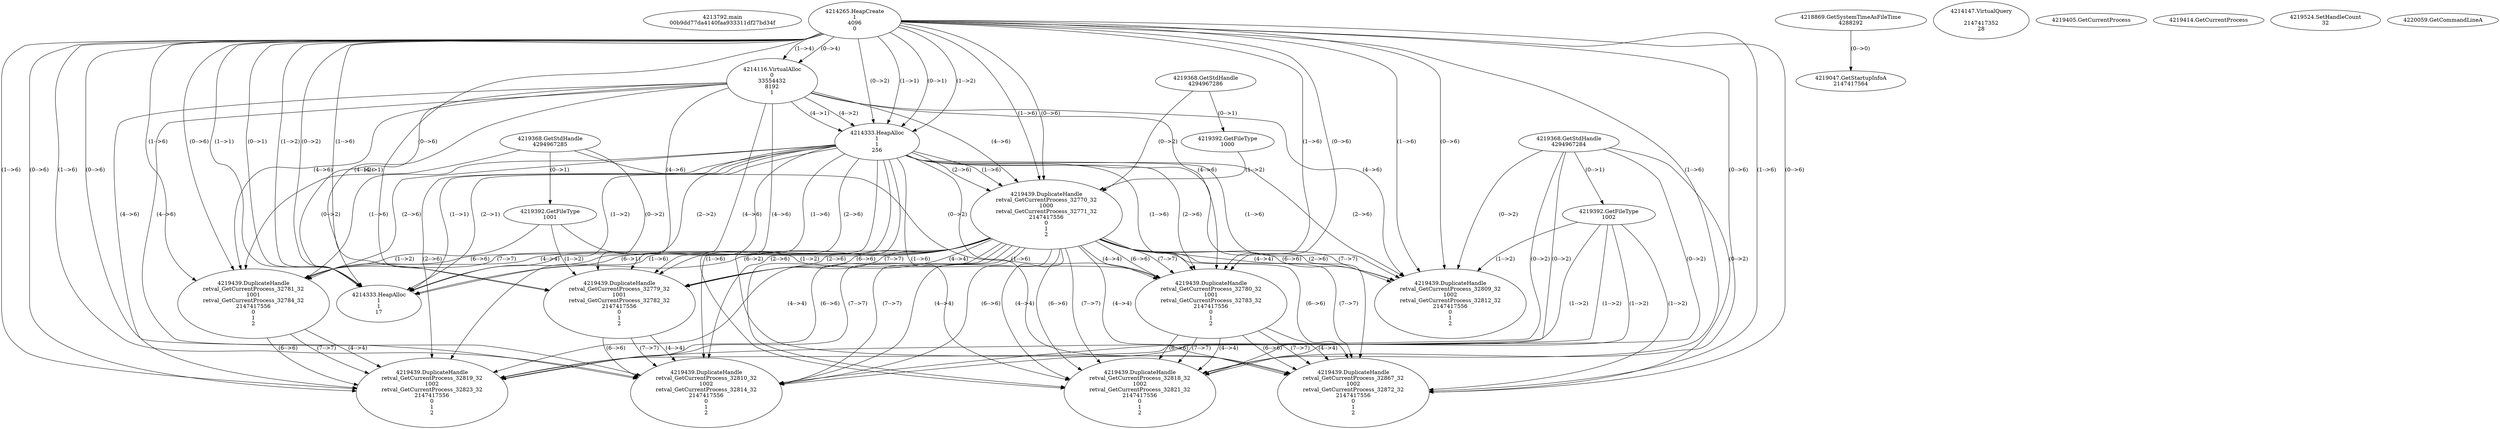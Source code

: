 // Global SCDG with merge call
digraph {
	0 [label="4213792.main
00b9dd77da4140faa933311df27bd34f"]
	1 [label="4214265.HeapCreate
1
4096
0"]
	2 [label="4218869.GetSystemTimeAsFileTime
4288292"]
	3 [label="4214116.VirtualAlloc
0
33554432
8192
1"]
	1 -> 3 [label="(1-->4)"]
	1 -> 3 [label="(0-->4)"]
	4 [label="4214147.VirtualQuery

2147417352
28"]
	5 [label="4214333.HeapAlloc
1
1
256"]
	1 -> 5 [label="(1-->1)"]
	1 -> 5 [label="(0-->1)"]
	3 -> 5 [label="(4-->1)"]
	1 -> 5 [label="(1-->2)"]
	1 -> 5 [label="(0-->2)"]
	3 -> 5 [label="(4-->2)"]
	6 [label="4219047.GetStartupInfoA
2147417564"]
	2 -> 6 [label="(0-->0)"]
	7 [label="4219368.GetStdHandle
4294967286"]
	8 [label="4219392.GetFileType
1000"]
	7 -> 8 [label="(0-->1)"]
	9 [label="4219405.GetCurrentProcess
"]
	10 [label="4219414.GetCurrentProcess
"]
	11 [label="4219439.DuplicateHandle
retval_GetCurrentProcess_32770_32
1000
retval_GetCurrentProcess_32771_32
2147417556
0
1
2"]
	7 -> 11 [label="(0-->2)"]
	8 -> 11 [label="(1-->2)"]
	1 -> 11 [label="(1-->6)"]
	1 -> 11 [label="(0-->6)"]
	3 -> 11 [label="(4-->6)"]
	5 -> 11 [label="(1-->6)"]
	5 -> 11 [label="(2-->6)"]
	12 [label="4219368.GetStdHandle
4294967285"]
	13 [label="4219392.GetFileType
1001"]
	12 -> 13 [label="(0-->1)"]
	14 [label="4219368.GetStdHandle
4294967284"]
	15 [label="4219392.GetFileType
1002"]
	14 -> 15 [label="(0-->1)"]
	16 [label="4219524.SetHandleCount
32"]
	17 [label="4220059.GetCommandLineA
"]
	18 [label="4214333.HeapAlloc
1
1
17"]
	1 -> 18 [label="(1-->1)"]
	1 -> 18 [label="(0-->1)"]
	3 -> 18 [label="(4-->1)"]
	5 -> 18 [label="(1-->1)"]
	5 -> 18 [label="(2-->1)"]
	11 -> 18 [label="(6-->1)"]
	1 -> 18 [label="(1-->2)"]
	1 -> 18 [label="(0-->2)"]
	3 -> 18 [label="(4-->2)"]
	5 -> 18 [label="(1-->2)"]
	5 -> 18 [label="(2-->2)"]
	11 -> 18 [label="(6-->2)"]
	19 [label="4219439.DuplicateHandle
retval_GetCurrentProcess_32809_32
1002
retval_GetCurrentProcess_32812_32
2147417556
0
1
2"]
	14 -> 19 [label="(0-->2)"]
	15 -> 19 [label="(1-->2)"]
	11 -> 19 [label="(4-->4)"]
	1 -> 19 [label="(1-->6)"]
	1 -> 19 [label="(0-->6)"]
	3 -> 19 [label="(4-->6)"]
	5 -> 19 [label="(1-->6)"]
	5 -> 19 [label="(2-->6)"]
	11 -> 19 [label="(6-->6)"]
	11 -> 19 [label="(7-->7)"]
	20 [label="4219439.DuplicateHandle
retval_GetCurrentProcess_32779_32
1001
retval_GetCurrentProcess_32782_32
2147417556
0
1
2"]
	12 -> 20 [label="(0-->2)"]
	13 -> 20 [label="(1-->2)"]
	11 -> 20 [label="(4-->4)"]
	1 -> 20 [label="(1-->6)"]
	1 -> 20 [label="(0-->6)"]
	3 -> 20 [label="(4-->6)"]
	5 -> 20 [label="(1-->6)"]
	5 -> 20 [label="(2-->6)"]
	11 -> 20 [label="(6-->6)"]
	11 -> 20 [label="(7-->7)"]
	21 [label="4219439.DuplicateHandle
retval_GetCurrentProcess_32810_32
1002
retval_GetCurrentProcess_32814_32
2147417556
0
1
2"]
	14 -> 21 [label="(0-->2)"]
	15 -> 21 [label="(1-->2)"]
	11 -> 21 [label="(4-->4)"]
	20 -> 21 [label="(4-->4)"]
	1 -> 21 [label="(1-->6)"]
	1 -> 21 [label="(0-->6)"]
	3 -> 21 [label="(4-->6)"]
	5 -> 21 [label="(1-->6)"]
	5 -> 21 [label="(2-->6)"]
	11 -> 21 [label="(6-->6)"]
	20 -> 21 [label="(6-->6)"]
	11 -> 21 [label="(7-->7)"]
	20 -> 21 [label="(7-->7)"]
	22 [label="4219439.DuplicateHandle
retval_GetCurrentProcess_32780_32
1001
retval_GetCurrentProcess_32783_32
2147417556
0
1
2"]
	12 -> 22 [label="(0-->2)"]
	13 -> 22 [label="(1-->2)"]
	11 -> 22 [label="(4-->4)"]
	1 -> 22 [label="(1-->6)"]
	1 -> 22 [label="(0-->6)"]
	3 -> 22 [label="(4-->6)"]
	5 -> 22 [label="(1-->6)"]
	5 -> 22 [label="(2-->6)"]
	11 -> 22 [label="(6-->6)"]
	11 -> 22 [label="(7-->7)"]
	23 [label="4219439.DuplicateHandle
retval_GetCurrentProcess_32818_32
1002
retval_GetCurrentProcess_32821_32
2147417556
0
1
2"]
	14 -> 23 [label="(0-->2)"]
	15 -> 23 [label="(1-->2)"]
	11 -> 23 [label="(4-->4)"]
	22 -> 23 [label="(4-->4)"]
	1 -> 23 [label="(1-->6)"]
	1 -> 23 [label="(0-->6)"]
	3 -> 23 [label="(4-->6)"]
	5 -> 23 [label="(1-->6)"]
	5 -> 23 [label="(2-->6)"]
	11 -> 23 [label="(6-->6)"]
	22 -> 23 [label="(6-->6)"]
	11 -> 23 [label="(7-->7)"]
	22 -> 23 [label="(7-->7)"]
	24 [label="4219439.DuplicateHandle
retval_GetCurrentProcess_32781_32
1001
retval_GetCurrentProcess_32784_32
2147417556
0
1
2"]
	12 -> 24 [label="(0-->2)"]
	13 -> 24 [label="(1-->2)"]
	11 -> 24 [label="(4-->4)"]
	1 -> 24 [label="(1-->6)"]
	1 -> 24 [label="(0-->6)"]
	3 -> 24 [label="(4-->6)"]
	5 -> 24 [label="(1-->6)"]
	5 -> 24 [label="(2-->6)"]
	11 -> 24 [label="(6-->6)"]
	11 -> 24 [label="(7-->7)"]
	25 [label="4219439.DuplicateHandle
retval_GetCurrentProcess_32819_32
1002
retval_GetCurrentProcess_32823_32
2147417556
0
1
2"]
	14 -> 25 [label="(0-->2)"]
	15 -> 25 [label="(1-->2)"]
	11 -> 25 [label="(4-->4)"]
	24 -> 25 [label="(4-->4)"]
	1 -> 25 [label="(1-->6)"]
	1 -> 25 [label="(0-->6)"]
	3 -> 25 [label="(4-->6)"]
	5 -> 25 [label="(1-->6)"]
	5 -> 25 [label="(2-->6)"]
	11 -> 25 [label="(6-->6)"]
	24 -> 25 [label="(6-->6)"]
	11 -> 25 [label="(7-->7)"]
	24 -> 25 [label="(7-->7)"]
	26 [label="4219439.DuplicateHandle
retval_GetCurrentProcess_32867_32
1002
retval_GetCurrentProcess_32872_32
2147417556
0
1
2"]
	14 -> 26 [label="(0-->2)"]
	15 -> 26 [label="(1-->2)"]
	11 -> 26 [label="(4-->4)"]
	22 -> 26 [label="(4-->4)"]
	1 -> 26 [label="(1-->6)"]
	1 -> 26 [label="(0-->6)"]
	3 -> 26 [label="(4-->6)"]
	5 -> 26 [label="(1-->6)"]
	5 -> 26 [label="(2-->6)"]
	11 -> 26 [label="(6-->6)"]
	22 -> 26 [label="(6-->6)"]
	11 -> 26 [label="(7-->7)"]
	22 -> 26 [label="(7-->7)"]
}
